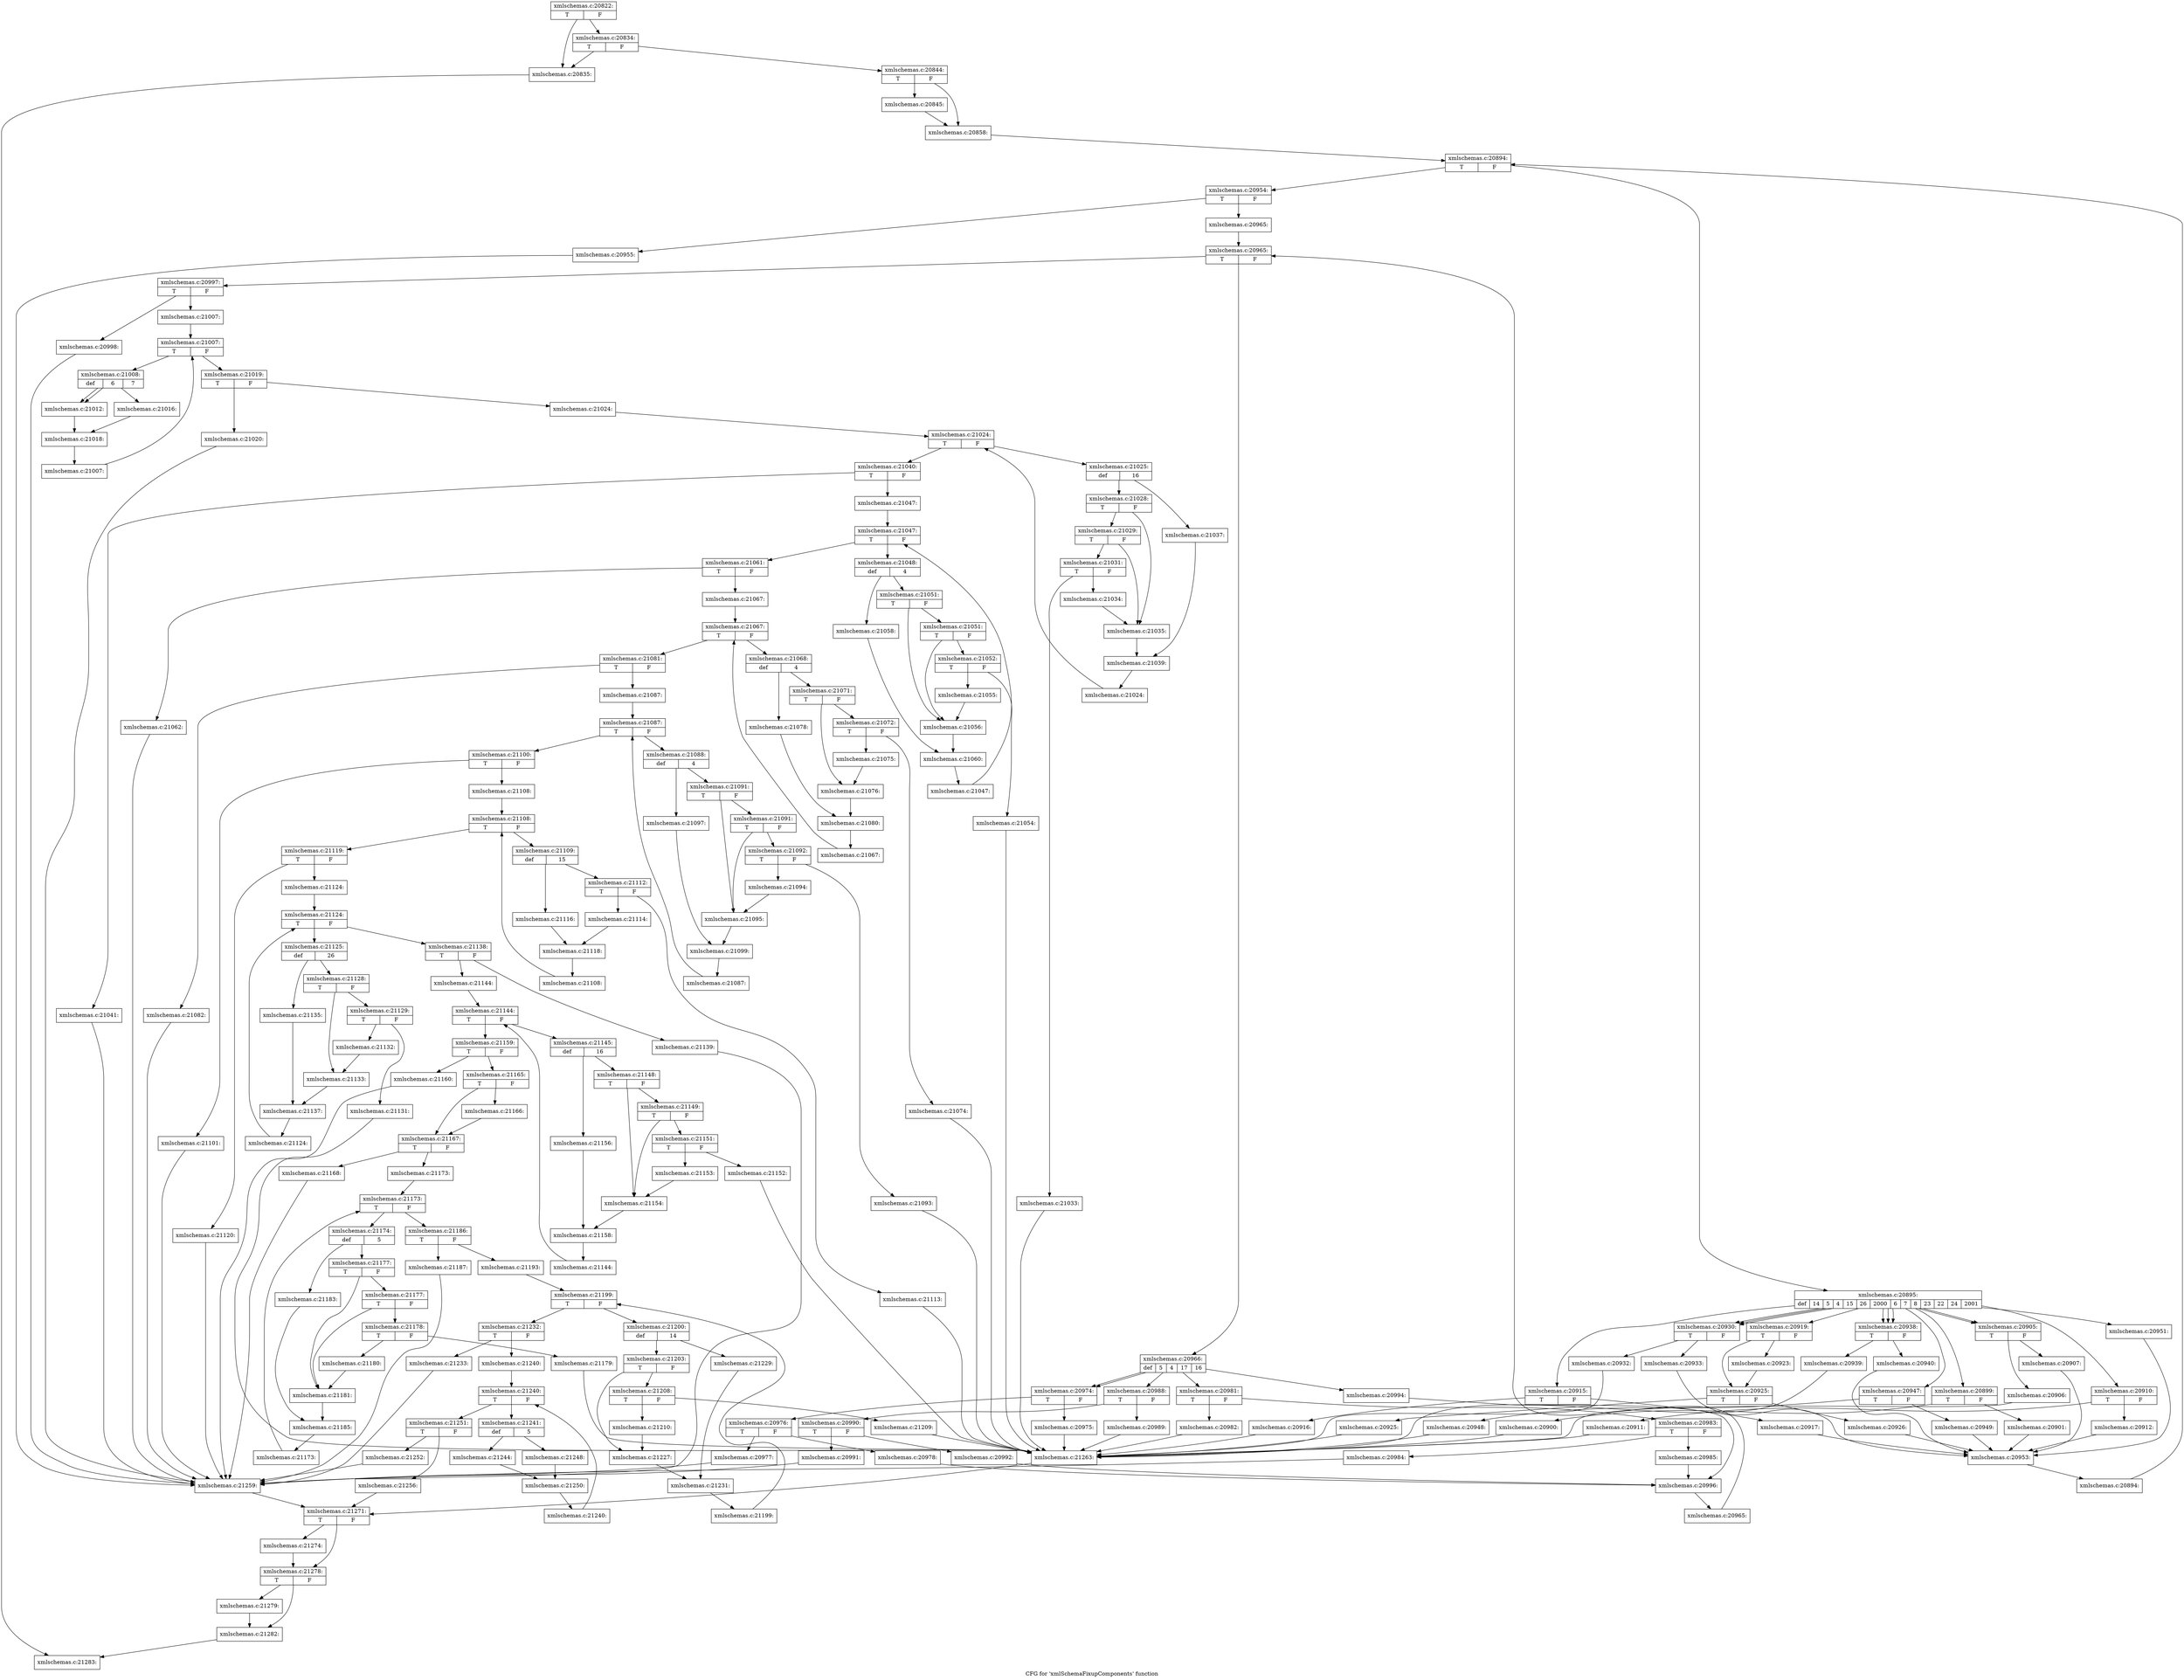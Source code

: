 digraph "CFG for 'xmlSchemaFixupComponents' function" {
	label="CFG for 'xmlSchemaFixupComponents' function";

	Node0x4d75220 [shape=record,label="{xmlschemas.c:20822:|{<s0>T|<s1>F}}"];
	Node0x4d75220 -> Node0x50085e0;
	Node0x4d75220 -> Node0x5008680;
	Node0x5008680 [shape=record,label="{xmlschemas.c:20834:|{<s0>T|<s1>F}}"];
	Node0x5008680 -> Node0x50085e0;
	Node0x5008680 -> Node0x5008630;
	Node0x50085e0 [shape=record,label="{xmlschemas.c:20835:}"];
	Node0x50085e0 -> Node0x5006670;
	Node0x5008630 [shape=record,label="{xmlschemas.c:20844:|{<s0>T|<s1>F}}"];
	Node0x5008630 -> Node0x5009100;
	Node0x5008630 -> Node0x5009150;
	Node0x5009100 [shape=record,label="{xmlschemas.c:20845:}"];
	Node0x5009100 -> Node0x5009150;
	Node0x5009150 [shape=record,label="{xmlschemas.c:20858:}"];
	Node0x5009150 -> Node0x500af20;
	Node0x500af20 [shape=record,label="{xmlschemas.c:20894:|{<s0>T|<s1>F}}"];
	Node0x500af20 -> Node0x500b180;
	Node0x500af20 -> Node0x500adf0;
	Node0x500b180 [shape=record,label="{xmlschemas.c:20895:|{<s0>def|<s1>14|<s2>5|<s3>4|<s4>15|<s5>26|<s6>2000|<s7>6|<s8>7|<s9>8|<s10>23|<s11>22|<s12>24|<s13>2001}}"];
	Node0x500b180 -> Node0x500b8f0;
	Node0x500b180 -> Node0x500bbf0;
	Node0x500b180 -> Node0x5009c30;
	Node0x500b180 -> Node0x5009c30;
	Node0x500b180 -> Node0x500d950;
	Node0x500b180 -> Node0x500e2a0;
	Node0x500b180 -> Node0x500eb00;
	Node0x500b180 -> Node0x500f960;
	Node0x500b180 -> Node0x500f960;
	Node0x500b180 -> Node0x500f960;
	Node0x500b180 -> Node0x5010290;
	Node0x500b180 -> Node0x5010290;
	Node0x500b180 -> Node0x5010290;
	Node0x500b180 -> Node0x500bf10;
	Node0x500bbf0 [shape=record,label="{xmlschemas.c:20899:|{<s0>T|<s1>F}}"];
	Node0x500bbf0 -> Node0x500a0c0;
	Node0x500bbf0 -> Node0x500c060;
	Node0x500a0c0 [shape=record,label="{xmlschemas.c:20900:}"];
	Node0x500a0c0 -> Node0x500be20;
	Node0x500c060 [shape=record,label="{xmlschemas.c:20901:}"];
	Node0x500c060 -> Node0x500b6e0;
	Node0x5009c30 [shape=record,label="{xmlschemas.c:20905:|{<s0>T|<s1>F}}"];
	Node0x5009c30 -> Node0x500d1f0;
	Node0x5009c30 -> Node0x500d650;
	Node0x500d1f0 [shape=record,label="{xmlschemas.c:20906:}"];
	Node0x500d1f0 -> Node0x500be20;
	Node0x500d650 [shape=record,label="{xmlschemas.c:20907:}"];
	Node0x500d650 -> Node0x500b6e0;
	Node0x500d950 [shape=record,label="{xmlschemas.c:20910:|{<s0>T|<s1>F}}"];
	Node0x500d950 -> Node0x500db50;
	Node0x500d950 -> Node0x500df20;
	Node0x500db50 [shape=record,label="{xmlschemas.c:20911:}"];
	Node0x500db50 -> Node0x500be20;
	Node0x500df20 [shape=record,label="{xmlschemas.c:20912:}"];
	Node0x500df20 -> Node0x500b6e0;
	Node0x500e2a0 [shape=record,label="{xmlschemas.c:20915:|{<s0>T|<s1>F}}"];
	Node0x500e2a0 -> Node0x500e4a0;
	Node0x500e2a0 -> Node0x500e800;
	Node0x500e4a0 [shape=record,label="{xmlschemas.c:20916:}"];
	Node0x500e4a0 -> Node0x500be20;
	Node0x500e800 [shape=record,label="{xmlschemas.c:20917:}"];
	Node0x500e800 -> Node0x500b6e0;
	Node0x500eb00 [shape=record,label="{xmlschemas.c:20919:|{<s0>T|<s1>F}}"];
	Node0x500eb00 -> Node0x500eb50;
	Node0x500eb00 -> Node0x500eba0;
	Node0x500eb50 [shape=record,label="{xmlschemas.c:20923:}"];
	Node0x500eb50 -> Node0x500eba0;
	Node0x500eba0 [shape=record,label="{xmlschemas.c:20925:|{<s0>T|<s1>F}}"];
	Node0x500eba0 -> Node0x500f280;
	Node0x500eba0 -> Node0x500f660;
	Node0x500f280 [shape=record,label="{xmlschemas.c:20925:}"];
	Node0x500f280 -> Node0x500be20;
	Node0x500f660 [shape=record,label="{xmlschemas.c:20926:}"];
	Node0x500f660 -> Node0x500b6e0;
	Node0x500f960 [shape=record,label="{xmlschemas.c:20930:|{<s0>T|<s1>F}}"];
	Node0x500f960 -> Node0x500fc70;
	Node0x500f960 -> Node0x500ff90;
	Node0x500fc70 [shape=record,label="{xmlschemas.c:20932:}"];
	Node0x500fc70 -> Node0x500be20;
	Node0x500ff90 [shape=record,label="{xmlschemas.c:20933:}"];
	Node0x500ff90 -> Node0x500b6e0;
	Node0x5010290 [shape=record,label="{xmlschemas.c:20938:|{<s0>T|<s1>F}}"];
	Node0x5010290 -> Node0x500baf0;
	Node0x5010290 -> Node0x500d310;
	Node0x500baf0 [shape=record,label="{xmlschemas.c:20939:}"];
	Node0x500baf0 -> Node0x500be20;
	Node0x500d310 [shape=record,label="{xmlschemas.c:20940:}"];
	Node0x500d310 -> Node0x500b6e0;
	Node0x500bf10 [shape=record,label="{xmlschemas.c:20947:|{<s0>T|<s1>F}}"];
	Node0x500bf10 -> Node0x5011310;
	Node0x500bf10 -> Node0x5011630;
	Node0x5011310 [shape=record,label="{xmlschemas.c:20948:}"];
	Node0x5011310 -> Node0x500be20;
	Node0x5011630 [shape=record,label="{xmlschemas.c:20949:}"];
	Node0x5011630 -> Node0x500b6e0;
	Node0x500b8f0 [shape=record,label="{xmlschemas.c:20951:}"];
	Node0x500b8f0 -> Node0x500b6e0;
	Node0x500b6e0 [shape=record,label="{xmlschemas.c:20953:}"];
	Node0x500b6e0 -> Node0x500b130;
	Node0x500b130 [shape=record,label="{xmlschemas.c:20894:}"];
	Node0x500b130 -> Node0x500af20;
	Node0x500adf0 [shape=record,label="{xmlschemas.c:20954:|{<s0>T|<s1>F}}"];
	Node0x500adf0 -> Node0x5011bb0;
	Node0x500adf0 -> Node0x5011c00;
	Node0x5011bb0 [shape=record,label="{xmlschemas.c:20955:}"];
	Node0x5011bb0 -> Node0x5011f80;
	Node0x5011c00 [shape=record,label="{xmlschemas.c:20965:}"];
	Node0x5011c00 -> Node0x5012190;
	Node0x5012190 [shape=record,label="{xmlschemas.c:20965:|{<s0>T|<s1>F}}"];
	Node0x5012190 -> Node0x50123f0;
	Node0x5012190 -> Node0x5012030;
	Node0x50123f0 [shape=record,label="{xmlschemas.c:20966:|{<s0>def|<s1>5|<s2>4|<s3>17|<s4>16}}"];
	Node0x50123f0 -> Node0x5012b60;
	Node0x50123f0 -> Node0x5012e60;
	Node0x50123f0 -> Node0x5012e60;
	Node0x50123f0 -> Node0x5013d40;
	Node0x50123f0 -> Node0x5015b80;
	Node0x5012e60 [shape=record,label="{xmlschemas.c:20974:|{<s0>T|<s1>F}}"];
	Node0x5012e60 -> Node0x451d520;
	Node0x5012e60 -> Node0x50132c0;
	Node0x451d520 [shape=record,label="{xmlschemas.c:20975:}"];
	Node0x451d520 -> Node0x500be20;
	Node0x50132c0 [shape=record,label="{xmlschemas.c:20976:|{<s0>T|<s1>F}}"];
	Node0x50132c0 -> Node0x5013970;
	Node0x50132c0 -> Node0x50139c0;
	Node0x5013970 [shape=record,label="{xmlschemas.c:20977:}"];
	Node0x5013970 -> Node0x5011f80;
	Node0x50139c0 [shape=record,label="{xmlschemas.c:20978:}"];
	Node0x50139c0 -> Node0x5012950;
	Node0x5013d40 [shape=record,label="{xmlschemas.c:20981:|{<s0>T|<s1>F}}"];
	Node0x5013d40 -> Node0x5015100;
	Node0x5013d40 -> Node0x50109c0;
	Node0x5015100 [shape=record,label="{xmlschemas.c:20982:}"];
	Node0x5015100 -> Node0x500be20;
	Node0x50109c0 [shape=record,label="{xmlschemas.c:20983:|{<s0>T|<s1>F}}"];
	Node0x50109c0 -> Node0x50157b0;
	Node0x50109c0 -> Node0x5015800;
	Node0x50157b0 [shape=record,label="{xmlschemas.c:20984:}"];
	Node0x50157b0 -> Node0x5011f80;
	Node0x5015800 [shape=record,label="{xmlschemas.c:20985:}"];
	Node0x5015800 -> Node0x5012950;
	Node0x5015b80 [shape=record,label="{xmlschemas.c:20988:|{<s0>T|<s1>F}}"];
	Node0x5015b80 -> Node0x5015f90;
	Node0x5015b80 -> Node0x50162f0;
	Node0x5015f90 [shape=record,label="{xmlschemas.c:20989:}"];
	Node0x5015f90 -> Node0x500be20;
	Node0x50162f0 [shape=record,label="{xmlschemas.c:20990:|{<s0>T|<s1>F}}"];
	Node0x50162f0 -> Node0x5016590;
	Node0x50162f0 -> Node0x50165e0;
	Node0x5016590 [shape=record,label="{xmlschemas.c:20991:}"];
	Node0x5016590 -> Node0x5011f80;
	Node0x50165e0 [shape=record,label="{xmlschemas.c:20992:}"];
	Node0x50165e0 -> Node0x5012950;
	Node0x5012b60 [shape=record,label="{xmlschemas.c:20994:}"];
	Node0x5012b60 -> Node0x5012950;
	Node0x5012950 [shape=record,label="{xmlschemas.c:20996:}"];
	Node0x5012950 -> Node0x50123a0;
	Node0x50123a0 [shape=record,label="{xmlschemas.c:20965:}"];
	Node0x50123a0 -> Node0x5012190;
	Node0x5012030 [shape=record,label="{xmlschemas.c:20997:|{<s0>T|<s1>F}}"];
	Node0x5012030 -> Node0x5016d00;
	Node0x5012030 -> Node0x5016d50;
	Node0x5016d00 [shape=record,label="{xmlschemas.c:20998:}"];
	Node0x5016d00 -> Node0x5011f80;
	Node0x5016d50 [shape=record,label="{xmlschemas.c:21007:}"];
	Node0x5016d50 -> Node0x5017320;
	Node0x5017320 [shape=record,label="{xmlschemas.c:21007:|{<s0>T|<s1>F}}"];
	Node0x5017320 -> Node0x5017580;
	Node0x5017320 -> Node0x50171c0;
	Node0x5017580 [shape=record,label="{xmlschemas.c:21008:|{<s0>def|<s1>6|<s2>7}}"];
	Node0x5017580 -> Node0x5017cf0;
	Node0x5017580 -> Node0x5017ff0;
	Node0x5017580 -> Node0x5017ff0;
	Node0x5017ff0 [shape=record,label="{xmlschemas.c:21012:}"];
	Node0x5017ff0 -> Node0x5017ae0;
	Node0x5017cf0 [shape=record,label="{xmlschemas.c:21016:}"];
	Node0x5017cf0 -> Node0x5017ae0;
	Node0x5017ae0 [shape=record,label="{xmlschemas.c:21018:}"];
	Node0x5017ae0 -> Node0x5017530;
	Node0x5017530 [shape=record,label="{xmlschemas.c:21007:}"];
	Node0x5017530 -> Node0x5017320;
	Node0x50171c0 [shape=record,label="{xmlschemas.c:21019:|{<s0>T|<s1>F}}"];
	Node0x50171c0 -> Node0x5018490;
	Node0x50171c0 -> Node0x5018b50;
	Node0x5018490 [shape=record,label="{xmlschemas.c:21020:}"];
	Node0x5018490 -> Node0x5011f80;
	Node0x5018b50 [shape=record,label="{xmlschemas.c:21024:}"];
	Node0x5018b50 -> Node0x5019030;
	Node0x5019030 [shape=record,label="{xmlschemas.c:21024:|{<s0>T|<s1>F}}"];
	Node0x5019030 -> Node0x5019290;
	Node0x5019030 -> Node0x5018ed0;
	Node0x5019290 [shape=record,label="{xmlschemas.c:21025:|{<s0>def|<s1>16}}"];
	Node0x5019290 -> Node0x5019a00;
	Node0x5019290 -> Node0x5019d00;
	Node0x5019d00 [shape=record,label="{xmlschemas.c:21028:|{<s0>T|<s1>F}}"];
	Node0x5019d00 -> Node0x5019e00;
	Node0x5019d00 -> Node0x5019e50;
	Node0x5019e50 [shape=record,label="{xmlschemas.c:21029:|{<s0>T|<s1>F}}"];
	Node0x5019e50 -> Node0x5019db0;
	Node0x5019e50 -> Node0x5019e00;
	Node0x5019db0 [shape=record,label="{xmlschemas.c:21031:|{<s0>T|<s1>F}}"];
	Node0x5019db0 -> Node0x501ab20;
	Node0x5019db0 -> Node0x501ae50;
	Node0x501ab20 [shape=record,label="{xmlschemas.c:21033:}"];
	Node0x501ab20 -> Node0x500be20;
	Node0x501ae50 [shape=record,label="{xmlschemas.c:21034:}"];
	Node0x501ae50 -> Node0x5019e00;
	Node0x5019e00 [shape=record,label="{xmlschemas.c:21035:}"];
	Node0x5019e00 -> Node0x50197f0;
	Node0x5019a00 [shape=record,label="{xmlschemas.c:21037:}"];
	Node0x5019a00 -> Node0x50197f0;
	Node0x50197f0 [shape=record,label="{xmlschemas.c:21039:}"];
	Node0x50197f0 -> Node0x5019240;
	Node0x5019240 [shape=record,label="{xmlschemas.c:21024:}"];
	Node0x5019240 -> Node0x5019030;
	Node0x5018ed0 [shape=record,label="{xmlschemas.c:21040:|{<s0>T|<s1>F}}"];
	Node0x5018ed0 -> Node0x501b590;
	Node0x5018ed0 -> Node0x501b5e0;
	Node0x501b590 [shape=record,label="{xmlschemas.c:21041:}"];
	Node0x501b590 -> Node0x5011f80;
	Node0x501b5e0 [shape=record,label="{xmlschemas.c:21047:}"];
	Node0x501b5e0 -> Node0x501bbb0;
	Node0x501bbb0 [shape=record,label="{xmlschemas.c:21047:|{<s0>T|<s1>F}}"];
	Node0x501bbb0 -> Node0x501be10;
	Node0x501bbb0 -> Node0x501ba50;
	Node0x501be10 [shape=record,label="{xmlschemas.c:21048:|{<s0>def|<s1>4}}"];
	Node0x501be10 -> Node0x501c580;
	Node0x501be10 -> Node0x501c880;
	Node0x501c880 [shape=record,label="{xmlschemas.c:21051:|{<s0>T|<s1>F}}"];
	Node0x501c880 -> Node0x501c9d0;
	Node0x501c880 -> Node0x501c980;
	Node0x501c9d0 [shape=record,label="{xmlschemas.c:21051:|{<s0>T|<s1>F}}"];
	Node0x501c9d0 -> Node0x501c930;
	Node0x501c9d0 -> Node0x501c980;
	Node0x501c930 [shape=record,label="{xmlschemas.c:21052:|{<s0>T|<s1>F}}"];
	Node0x501c930 -> Node0x501d660;
	Node0x501c930 -> Node0x501d990;
	Node0x501d660 [shape=record,label="{xmlschemas.c:21054:}"];
	Node0x501d660 -> Node0x500be20;
	Node0x501d990 [shape=record,label="{xmlschemas.c:21055:}"];
	Node0x501d990 -> Node0x501c980;
	Node0x501c980 [shape=record,label="{xmlschemas.c:21056:}"];
	Node0x501c980 -> Node0x501c370;
	Node0x501c580 [shape=record,label="{xmlschemas.c:21058:}"];
	Node0x501c580 -> Node0x501c370;
	Node0x501c370 [shape=record,label="{xmlschemas.c:21060:}"];
	Node0x501c370 -> Node0x501bdc0;
	Node0x501bdc0 [shape=record,label="{xmlschemas.c:21047:}"];
	Node0x501bdc0 -> Node0x501bbb0;
	Node0x501ba50 [shape=record,label="{xmlschemas.c:21061:|{<s0>T|<s1>F}}"];
	Node0x501ba50 -> Node0x501e070;
	Node0x501ba50 -> Node0x501e0c0;
	Node0x501e070 [shape=record,label="{xmlschemas.c:21062:}"];
	Node0x501e070 -> Node0x5011f80;
	Node0x501e0c0 [shape=record,label="{xmlschemas.c:21067:}"];
	Node0x501e0c0 -> Node0x501e660;
	Node0x501e660 [shape=record,label="{xmlschemas.c:21067:|{<s0>T|<s1>F}}"];
	Node0x501e660 -> Node0x501e8c0;
	Node0x501e660 -> Node0x501e500;
	Node0x501e8c0 [shape=record,label="{xmlschemas.c:21068:|{<s0>def|<s1>4}}"];
	Node0x501e8c0 -> Node0x501f030;
	Node0x501e8c0 -> Node0x501f330;
	Node0x501f330 [shape=record,label="{xmlschemas.c:21071:|{<s0>T|<s1>F}}"];
	Node0x501f330 -> Node0x501f3e0;
	Node0x501f330 -> Node0x501f430;
	Node0x501f3e0 [shape=record,label="{xmlschemas.c:21072:|{<s0>T|<s1>F}}"];
	Node0x501f3e0 -> Node0x501d7b0;
	Node0x501f3e0 -> Node0x5010a80;
	Node0x501d7b0 [shape=record,label="{xmlschemas.c:21074:}"];
	Node0x501d7b0 -> Node0x500be20;
	Node0x5010a80 [shape=record,label="{xmlschemas.c:21075:}"];
	Node0x5010a80 -> Node0x501f430;
	Node0x501f430 [shape=record,label="{xmlschemas.c:21076:}"];
	Node0x501f430 -> Node0x501ee20;
	Node0x501f030 [shape=record,label="{xmlschemas.c:21078:}"];
	Node0x501f030 -> Node0x501ee20;
	Node0x501ee20 [shape=record,label="{xmlschemas.c:21080:}"];
	Node0x501ee20 -> Node0x501e870;
	Node0x501e870 [shape=record,label="{xmlschemas.c:21067:}"];
	Node0x501e870 -> Node0x501e660;
	Node0x501e500 [shape=record,label="{xmlschemas.c:21081:|{<s0>T|<s1>F}}"];
	Node0x501e500 -> Node0x5020410;
	Node0x501e500 -> Node0x5020460;
	Node0x5020410 [shape=record,label="{xmlschemas.c:21082:}"];
	Node0x5020410 -> Node0x5011f80;
	Node0x5020460 [shape=record,label="{xmlschemas.c:21087:}"];
	Node0x5020460 -> Node0x5020a70;
	Node0x5020a70 [shape=record,label="{xmlschemas.c:21087:|{<s0>T|<s1>F}}"];
	Node0x5020a70 -> Node0x5020d50;
	Node0x5020a70 -> Node0x50208d0;
	Node0x5020d50 [shape=record,label="{xmlschemas.c:21088:|{<s0>def|<s1>4}}"];
	Node0x5020d50 -> Node0x5021500;
	Node0x5020d50 -> Node0x5021840;
	Node0x5021840 [shape=record,label="{xmlschemas.c:21091:|{<s0>T|<s1>F}}"];
	Node0x5021840 -> Node0x50219d0;
	Node0x5021840 -> Node0x5021980;
	Node0x50219d0 [shape=record,label="{xmlschemas.c:21091:|{<s0>T|<s1>F}}"];
	Node0x50219d0 -> Node0x5021930;
	Node0x50219d0 -> Node0x5021980;
	Node0x5021930 [shape=record,label="{xmlschemas.c:21092:|{<s0>T|<s1>F}}"];
	Node0x5021930 -> Node0x50229d0;
	Node0x5021930 -> Node0x5022d00;
	Node0x50229d0 [shape=record,label="{xmlschemas.c:21093:}"];
	Node0x50229d0 -> Node0x500be20;
	Node0x5022d00 [shape=record,label="{xmlschemas.c:21094:}"];
	Node0x5022d00 -> Node0x5021980;
	Node0x5021980 [shape=record,label="{xmlschemas.c:21095:}"];
	Node0x5021980 -> Node0x50212f0;
	Node0x5021500 [shape=record,label="{xmlschemas.c:21097:}"];
	Node0x5021500 -> Node0x50212f0;
	Node0x50212f0 [shape=record,label="{xmlschemas.c:21099:}"];
	Node0x50212f0 -> Node0x5020cc0;
	Node0x5020cc0 [shape=record,label="{xmlschemas.c:21087:}"];
	Node0x5020cc0 -> Node0x5020a70;
	Node0x50208d0 [shape=record,label="{xmlschemas.c:21100:|{<s0>T|<s1>F}}"];
	Node0x50208d0 -> Node0x50233e0;
	Node0x50208d0 -> Node0x5023430;
	Node0x50233e0 [shape=record,label="{xmlschemas.c:21101:}"];
	Node0x50233e0 -> Node0x5011f80;
	Node0x5023430 [shape=record,label="{xmlschemas.c:21108:}"];
	Node0x5023430 -> Node0x50239d0;
	Node0x50239d0 [shape=record,label="{xmlschemas.c:21108:|{<s0>T|<s1>F}}"];
	Node0x50239d0 -> Node0x5023c30;
	Node0x50239d0 -> Node0x5023870;
	Node0x5023c30 [shape=record,label="{xmlschemas.c:21109:|{<s0>def|<s1>15}}"];
	Node0x5023c30 -> Node0x50243a0;
	Node0x5023c30 -> Node0x50246a0;
	Node0x50246a0 [shape=record,label="{xmlschemas.c:21112:|{<s0>T|<s1>F}}"];
	Node0x50246a0 -> Node0x5024b90;
	Node0x50246a0 -> Node0x5024ec0;
	Node0x5024b90 [shape=record,label="{xmlschemas.c:21113:}"];
	Node0x5024b90 -> Node0x500be20;
	Node0x5024ec0 [shape=record,label="{xmlschemas.c:21114:}"];
	Node0x5024ec0 -> Node0x5024190;
	Node0x50243a0 [shape=record,label="{xmlschemas.c:21116:}"];
	Node0x50243a0 -> Node0x5024190;
	Node0x5024190 [shape=record,label="{xmlschemas.c:21118:}"];
	Node0x5024190 -> Node0x5023be0;
	Node0x5023be0 [shape=record,label="{xmlschemas.c:21108:}"];
	Node0x5023be0 -> Node0x50239d0;
	Node0x5023870 [shape=record,label="{xmlschemas.c:21119:|{<s0>T|<s1>F}}"];
	Node0x5023870 -> Node0x50255a0;
	Node0x5023870 -> Node0x50255f0;
	Node0x50255a0 [shape=record,label="{xmlschemas.c:21120:}"];
	Node0x50255a0 -> Node0x5011f80;
	Node0x50255f0 [shape=record,label="{xmlschemas.c:21124:}"];
	Node0x50255f0 -> Node0x5025b30;
	Node0x5025b30 [shape=record,label="{xmlschemas.c:21124:|{<s0>T|<s1>F}}"];
	Node0x5025b30 -> Node0x5025d90;
	Node0x5025b30 -> Node0x50259d0;
	Node0x5025d90 [shape=record,label="{xmlschemas.c:21125:|{<s0>def|<s1>26}}"];
	Node0x5025d90 -> Node0x5026500;
	Node0x5025d90 -> Node0x5026800;
	Node0x5026800 [shape=record,label="{xmlschemas.c:21128:|{<s0>T|<s1>F}}"];
	Node0x5026800 -> Node0x50268b0;
	Node0x5026800 -> Node0x5026900;
	Node0x50268b0 [shape=record,label="{xmlschemas.c:21129:|{<s0>T|<s1>F}}"];
	Node0x50268b0 -> Node0x50272c0;
	Node0x50268b0 -> Node0x50275f0;
	Node0x50272c0 [shape=record,label="{xmlschemas.c:21131:}"];
	Node0x50272c0 -> Node0x500be20;
	Node0x50275f0 [shape=record,label="{xmlschemas.c:21132:}"];
	Node0x50275f0 -> Node0x5026900;
	Node0x5026900 [shape=record,label="{xmlschemas.c:21133:}"];
	Node0x5026900 -> Node0x50262f0;
	Node0x5026500 [shape=record,label="{xmlschemas.c:21135:}"];
	Node0x5026500 -> Node0x50262f0;
	Node0x50262f0 [shape=record,label="{xmlschemas.c:21137:}"];
	Node0x50262f0 -> Node0x5025d40;
	Node0x5025d40 [shape=record,label="{xmlschemas.c:21124:}"];
	Node0x5025d40 -> Node0x5025b30;
	Node0x50259d0 [shape=record,label="{xmlschemas.c:21138:|{<s0>T|<s1>F}}"];
	Node0x50259d0 -> Node0x5027cd0;
	Node0x50259d0 -> Node0x5027d20;
	Node0x5027cd0 [shape=record,label="{xmlschemas.c:21139:}"];
	Node0x5027cd0 -> Node0x5011f80;
	Node0x5027d20 [shape=record,label="{xmlschemas.c:21144:}"];
	Node0x5027d20 -> Node0x50282f0;
	Node0x50282f0 [shape=record,label="{xmlschemas.c:21144:|{<s0>T|<s1>F}}"];
	Node0x50282f0 -> Node0x5028550;
	Node0x50282f0 -> Node0x5028190;
	Node0x5028550 [shape=record,label="{xmlschemas.c:21145:|{<s0>def|<s1>16}}"];
	Node0x5028550 -> Node0x5028cc0;
	Node0x5028550 -> Node0x5028fc0;
	Node0x5028fc0 [shape=record,label="{xmlschemas.c:21148:|{<s0>T|<s1>F}}"];
	Node0x5028fc0 -> Node0x5029110;
	Node0x5028fc0 -> Node0x50290c0;
	Node0x5029110 [shape=record,label="{xmlschemas.c:21149:|{<s0>T|<s1>F}}"];
	Node0x5029110 -> Node0x5029070;
	Node0x5029110 -> Node0x50290c0;
	Node0x5029070 [shape=record,label="{xmlschemas.c:21151:|{<s0>T|<s1>F}}"];
	Node0x5029070 -> Node0x5029ff0;
	Node0x5029070 -> Node0x502a420;
	Node0x5029ff0 [shape=record,label="{xmlschemas.c:21152:}"];
	Node0x5029ff0 -> Node0x500be20;
	Node0x502a420 [shape=record,label="{xmlschemas.c:21153:}"];
	Node0x502a420 -> Node0x50290c0;
	Node0x50290c0 [shape=record,label="{xmlschemas.c:21154:}"];
	Node0x50290c0 -> Node0x5028ab0;
	Node0x5028cc0 [shape=record,label="{xmlschemas.c:21156:}"];
	Node0x5028cc0 -> Node0x5028ab0;
	Node0x5028ab0 [shape=record,label="{xmlschemas.c:21158:}"];
	Node0x5028ab0 -> Node0x5028500;
	Node0x5028500 [shape=record,label="{xmlschemas.c:21144:}"];
	Node0x5028500 -> Node0x50282f0;
	Node0x5028190 [shape=record,label="{xmlschemas.c:21159:|{<s0>T|<s1>F}}"];
	Node0x5028190 -> Node0x502aa30;
	Node0x5028190 -> Node0x502aa80;
	Node0x502aa30 [shape=record,label="{xmlschemas.c:21160:}"];
	Node0x502aa30 -> Node0x5011f80;
	Node0x502aa80 [shape=record,label="{xmlschemas.c:21165:|{<s0>T|<s1>F}}"];
	Node0x502aa80 -> Node0x502af20;
	Node0x502aa80 -> Node0x502af70;
	Node0x502af20 [shape=record,label="{xmlschemas.c:21166:}"];
	Node0x502af20 -> Node0x502af70;
	Node0x502af70 [shape=record,label="{xmlschemas.c:21167:|{<s0>T|<s1>F}}"];
	Node0x502af70 -> Node0x502b7e0;
	Node0x502af70 -> Node0x502bab0;
	Node0x502b7e0 [shape=record,label="{xmlschemas.c:21168:}"];
	Node0x502b7e0 -> Node0x5011f80;
	Node0x502bab0 [shape=record,label="{xmlschemas.c:21173:}"];
	Node0x502bab0 -> Node0x502bea0;
	Node0x502bea0 [shape=record,label="{xmlschemas.c:21173:|{<s0>T|<s1>F}}"];
	Node0x502bea0 -> Node0x502c0a0;
	Node0x502bea0 -> Node0x502bdd0;
	Node0x502c0a0 [shape=record,label="{xmlschemas.c:21174:|{<s0>def|<s1>5}}"];
	Node0x502c0a0 -> Node0x502ca40;
	Node0x502c0a0 -> Node0x502cd40;
	Node0x502cd40 [shape=record,label="{xmlschemas.c:21177:|{<s0>T|<s1>F}}"];
	Node0x502cd40 -> Node0x502ce90;
	Node0x502cd40 -> Node0x502ce40;
	Node0x502ce90 [shape=record,label="{xmlschemas.c:21177:|{<s0>T|<s1>F}}"];
	Node0x502ce90 -> Node0x502cdf0;
	Node0x502ce90 -> Node0x502ce40;
	Node0x502cdf0 [shape=record,label="{xmlschemas.c:21178:|{<s0>T|<s1>F}}"];
	Node0x502cdf0 -> Node0x502da50;
	Node0x502cdf0 -> Node0x502de50;
	Node0x502da50 [shape=record,label="{xmlschemas.c:21179:}"];
	Node0x502da50 -> Node0x500be20;
	Node0x502de50 [shape=record,label="{xmlschemas.c:21180:}"];
	Node0x502de50 -> Node0x502ce40;
	Node0x502ce40 [shape=record,label="{xmlschemas.c:21181:}"];
	Node0x502ce40 -> Node0x502c830;
	Node0x502ca40 [shape=record,label="{xmlschemas.c:21183:}"];
	Node0x502ca40 -> Node0x502c830;
	Node0x502c830 [shape=record,label="{xmlschemas.c:21185:}"];
	Node0x502c830 -> Node0x502c050;
	Node0x502c050 [shape=record,label="{xmlschemas.c:21173:}"];
	Node0x502c050 -> Node0x502bea0;
	Node0x502bdd0 [shape=record,label="{xmlschemas.c:21186:|{<s0>T|<s1>F}}"];
	Node0x502bdd0 -> Node0x502e430;
	Node0x502bdd0 -> Node0x502e480;
	Node0x502e430 [shape=record,label="{xmlschemas.c:21187:}"];
	Node0x502e430 -> Node0x5011f80;
	Node0x502e480 [shape=record,label="{xmlschemas.c:21193:}"];
	Node0x502e480 -> Node0x502f250;
	Node0x502f250 [shape=record,label="{xmlschemas.c:21199:|{<s0>T|<s1>F}}"];
	Node0x502f250 -> Node0x502f4b0;
	Node0x502f250 -> Node0x502f0f0;
	Node0x502f4b0 [shape=record,label="{xmlschemas.c:21200:|{<s0>def|<s1>14}}"];
	Node0x502f4b0 -> Node0x502fc20;
	Node0x502f4b0 -> Node0x502ff20;
	Node0x502ff20 [shape=record,label="{xmlschemas.c:21203:|{<s0>T|<s1>F}}"];
	Node0x502ff20 -> Node0x50301d0;
	Node0x502ff20 -> Node0x5030220;
	Node0x50301d0 [shape=record,label="{xmlschemas.c:21208:|{<s0>T|<s1>F}}"];
	Node0x50301d0 -> Node0x49123b0;
	Node0x50301d0 -> Node0x5030c10;
	Node0x49123b0 [shape=record,label="{xmlschemas.c:21209:}"];
	Node0x49123b0 -> Node0x500be20;
	Node0x5030c10 [shape=record,label="{xmlschemas.c:21210:}"];
	Node0x5030c10 -> Node0x5030220;
	Node0x5030220 [shape=record,label="{xmlschemas.c:21227:}"];
	Node0x5030220 -> Node0x502fa10;
	Node0x502fc20 [shape=record,label="{xmlschemas.c:21229:}"];
	Node0x502fc20 -> Node0x502fa10;
	Node0x502fa10 [shape=record,label="{xmlschemas.c:21231:}"];
	Node0x502fa10 -> Node0x502f460;
	Node0x502f460 [shape=record,label="{xmlschemas.c:21199:}"];
	Node0x502f460 -> Node0x502f250;
	Node0x502f0f0 [shape=record,label="{xmlschemas.c:21232:|{<s0>T|<s1>F}}"];
	Node0x502f0f0 -> Node0x5031540;
	Node0x502f0f0 -> Node0x5031590;
	Node0x5031540 [shape=record,label="{xmlschemas.c:21233:}"];
	Node0x5031540 -> Node0x5011f80;
	Node0x5031590 [shape=record,label="{xmlschemas.c:21240:}"];
	Node0x5031590 -> Node0x5031b60;
	Node0x5031b60 [shape=record,label="{xmlschemas.c:21240:|{<s0>T|<s1>F}}"];
	Node0x5031b60 -> Node0x5031dc0;
	Node0x5031b60 -> Node0x5031a00;
	Node0x5031dc0 [shape=record,label="{xmlschemas.c:21241:|{<s0>def|<s1>5}}"];
	Node0x5031dc0 -> Node0x5032530;
	Node0x5031dc0 -> Node0x5032830;
	Node0x5032830 [shape=record,label="{xmlschemas.c:21244:}"];
	Node0x5032830 -> Node0x5032320;
	Node0x5032530 [shape=record,label="{xmlschemas.c:21248:}"];
	Node0x5032530 -> Node0x5032320;
	Node0x5032320 [shape=record,label="{xmlschemas.c:21250:}"];
	Node0x5032320 -> Node0x5031d70;
	Node0x5031d70 [shape=record,label="{xmlschemas.c:21240:}"];
	Node0x5031d70 -> Node0x5031b60;
	Node0x5031a00 [shape=record,label="{xmlschemas.c:21251:|{<s0>T|<s1>F}}"];
	Node0x5031a00 -> Node0x5032d10;
	Node0x5031a00 -> Node0x50333d0;
	Node0x5032d10 [shape=record,label="{xmlschemas.c:21252:}"];
	Node0x5032d10 -> Node0x5011f80;
	Node0x50333d0 [shape=record,label="{xmlschemas.c:21256:}"];
	Node0x50333d0 -> Node0x5033750;
	Node0x5011f80 [shape=record,label="{xmlschemas.c:21259:}"];
	Node0x5011f80 -> Node0x5033750;
	Node0x500be20 [shape=record,label="{xmlschemas.c:21263:}"];
	Node0x500be20 -> Node0x5033750;
	Node0x5033750 [shape=record,label="{xmlschemas.c:21271:|{<s0>T|<s1>F}}"];
	Node0x5033750 -> Node0x5034340;
	Node0x5033750 -> Node0x5034390;
	Node0x5034340 [shape=record,label="{xmlschemas.c:21274:}"];
	Node0x5034340 -> Node0x5034390;
	Node0x5034390 [shape=record,label="{xmlschemas.c:21278:|{<s0>T|<s1>F}}"];
	Node0x5034390 -> Node0x5034dc0;
	Node0x5034390 -> Node0x5034e10;
	Node0x5034dc0 [shape=record,label="{xmlschemas.c:21279:}"];
	Node0x5034dc0 -> Node0x5034e10;
	Node0x5034e10 [shape=record,label="{xmlschemas.c:21282:}"];
	Node0x5034e10 -> Node0x5006670;
	Node0x5006670 [shape=record,label="{xmlschemas.c:21283:}"];
}
